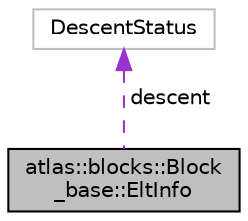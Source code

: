 digraph "atlas::blocks::Block_base::EltInfo"
{
  edge [fontname="Helvetica",fontsize="10",labelfontname="Helvetica",labelfontsize="10"];
  node [fontname="Helvetica",fontsize="10",shape=record];
  Node1 [label="atlas::blocks::Block\l_base::EltInfo",height=0.2,width=0.4,color="black", fillcolor="grey75", style="filled", fontcolor="black"];
  Node2 -> Node1 [dir="back",color="darkorchid3",fontsize="10",style="dashed",label=" descent" ,fontname="Helvetica"];
  Node2 [label="DescentStatus",height=0.2,width=0.4,color="grey75", fillcolor="white", style="filled"];
}
